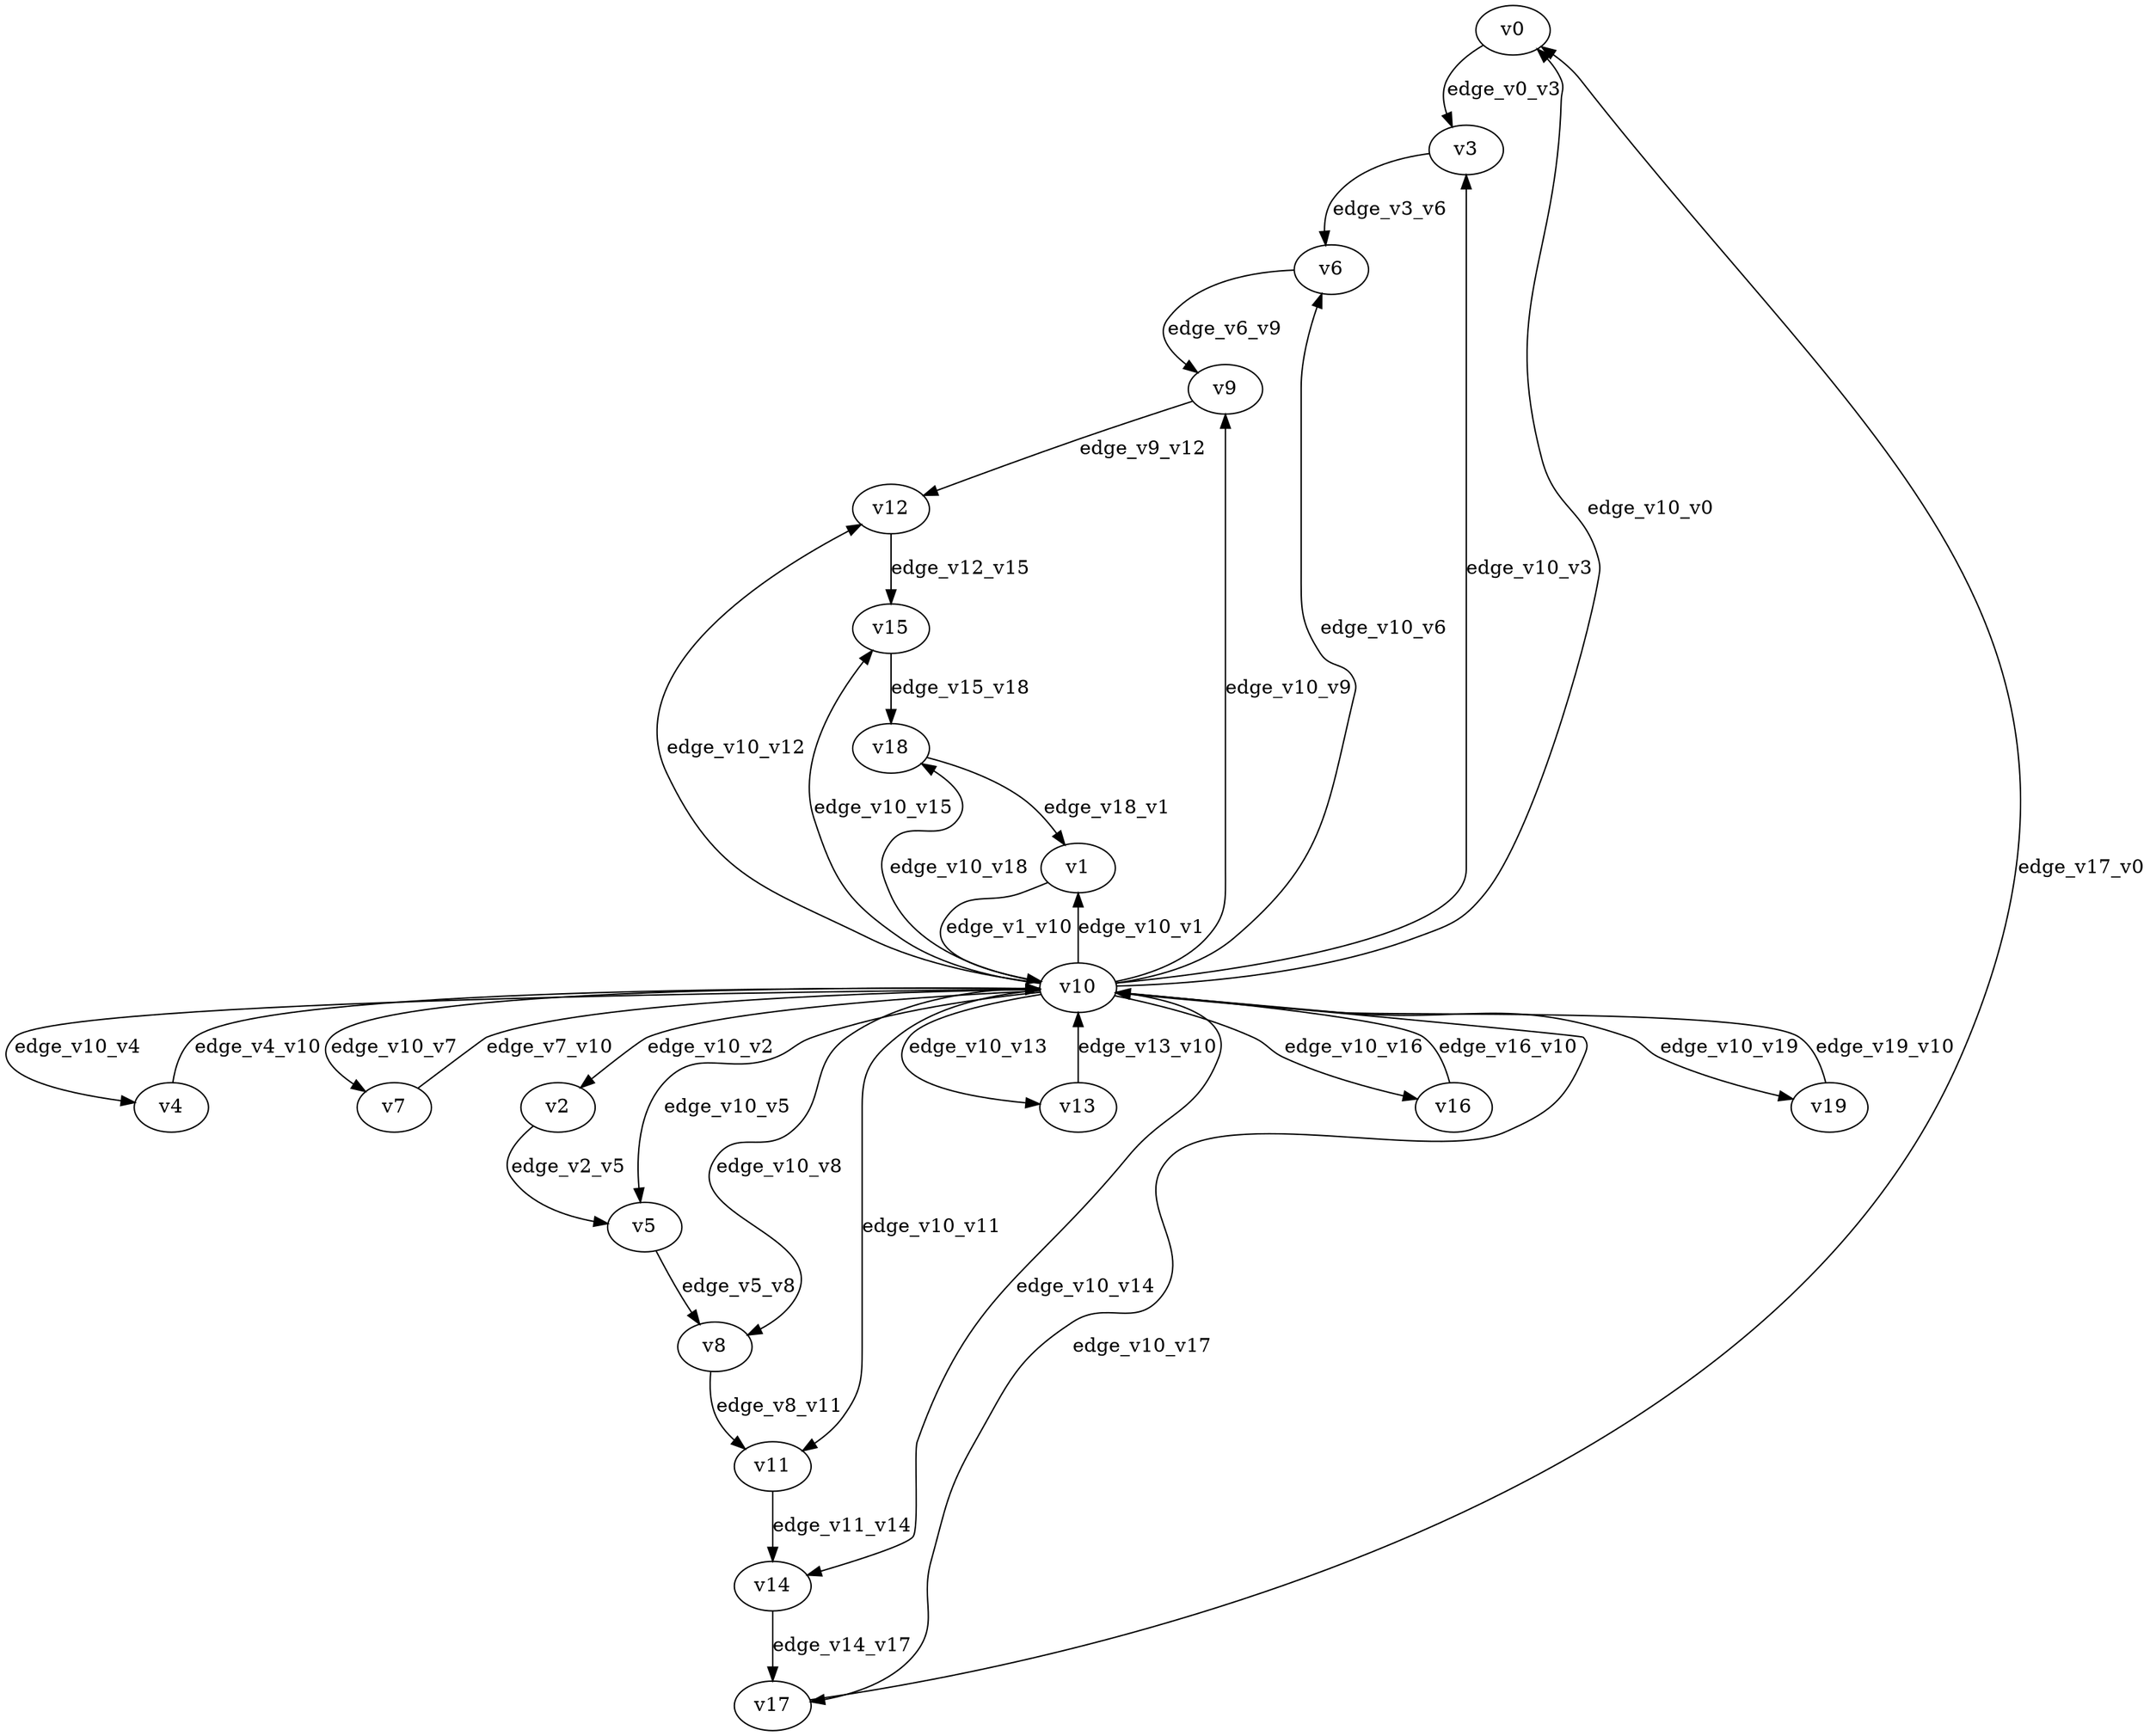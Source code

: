 digraph test023 {
    // Discounted game test case
    // Vertex properties: name [player=X]
    // Edge properties: [weight=Y, discount=Z]

    v0 [name="v0", player=0];
    v1 [name="v1", player=1];
    v2 [name="v2", player=0];
    v3 [name="v3", player=1];
    v4 [name="v4", player=0];
    v5 [name="v5", player=1];
    v6 [name="v6", player=0];
    v7 [name="v7", player=1];
    v8 [name="v8", player=0];
    v9 [name="v9", player=1];
    v10 [name="v10", player=0];
    v11 [name="v11", player=1];
    v12 [name="v12", player=0];
    v13 [name="v13", player=1];
    v14 [name="v14", player=0];
    v15 [name="v15", player=1];
    v16 [name="v16", player=0];
    v17 [name="v17", player=1];
    v18 [name="v18", player=0];
    v19 [name="v19", player=1];

    v10 -> v0 [label="edge_v10_v0", weight=-5.47, discount=0.099];
    v10 -> v1 [label="edge_v10_v1", weight=9.03, discount=0.099];
    v1 -> v10 [label="edge_v1_v10", weight=8.44, discount=0.099];
    v10 -> v2 [label="edge_v10_v2", weight=3.67, discount=0.099];
    v10 -> v3 [label="edge_v10_v3", weight=6.21, discount=0.099];
    v10 -> v4 [label="edge_v10_v4", weight=3.78, discount=0.099];
    v4 -> v10 [label="edge_v4_v10", weight=4.83, discount=0.099];
    v10 -> v5 [label="edge_v10_v5", weight=1.20, discount=0.099];
    v10 -> v6 [label="edge_v10_v6", weight=1.71, discount=0.099];
    v10 -> v7 [label="edge_v10_v7", weight=6.47, discount=0.099];
    v7 -> v10 [label="edge_v7_v10", weight=6.24, discount=0.099];
    v10 -> v8 [label="edge_v10_v8", weight=0.14, discount=0.099];
    v10 -> v9 [label="edge_v10_v9", weight=4.10, discount=0.099];
    v10 -> v11 [label="edge_v10_v11", weight=2.55, discount=0.099];
    v10 -> v12 [label="edge_v10_v12", weight=-1.37, discount=0.099];
    v10 -> v13 [label="edge_v10_v13", weight=1.42, discount=0.099];
    v13 -> v10 [label="edge_v13_v10", weight=2.90, discount=0.099];
    v10 -> v14 [label="edge_v10_v14", weight=-4.38, discount=0.099];
    v10 -> v15 [label="edge_v10_v15", weight=1.15, discount=0.099];
    v10 -> v16 [label="edge_v10_v16", weight=6.73, discount=0.099];
    v16 -> v10 [label="edge_v16_v10", weight=8.34, discount=0.099];
    v10 -> v17 [label="edge_v10_v17", weight=-3.88, discount=0.099];
    v10 -> v18 [label="edge_v10_v18", weight=-2.52, discount=0.099];
    v10 -> v19 [label="edge_v10_v19", weight=4.64, discount=0.099];
    v19 -> v10 [label="edge_v19_v10", weight=7.09, discount=0.099];
    v0 -> v3 [label="edge_v0_v3", weight=-0.54, discount=0.099];
    v2 -> v5 [label="edge_v2_v5", weight=-1.39, discount=0.099];
    v3 -> v6 [label="edge_v3_v6", weight=5.05, discount=0.099];
    v5 -> v8 [label="edge_v5_v8", weight=0.08, discount=0.099];
    v6 -> v9 [label="edge_v6_v9", weight=-0.22, discount=0.099];
    v8 -> v11 [label="edge_v8_v11", weight=2.60, discount=0.099];
    v9 -> v12 [label="edge_v9_v12", weight=-0.07, discount=0.099];
    v11 -> v14 [label="edge_v11_v14", weight=1.52, discount=0.099];
    v12 -> v15 [label="edge_v12_v15", weight=4.69, discount=0.099];
    v14 -> v17 [label="edge_v14_v17", weight=1.03, discount=0.099];
    v15 -> v18 [label="edge_v15_v18", weight=6.46, discount=0.099];
    v17 -> v0 [label="edge_v17_v0", weight=-0.92, discount=0.099];
    v18 -> v1 [label="edge_v18_v1", weight=-0.09, discount=0.099];
}
